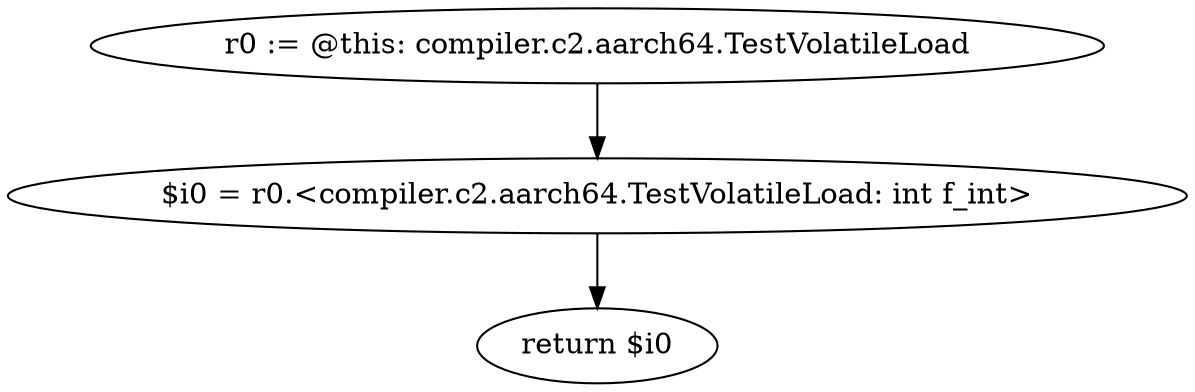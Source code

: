 digraph "unitGraph" {
    "r0 := @this: compiler.c2.aarch64.TestVolatileLoad"
    "$i0 = r0.<compiler.c2.aarch64.TestVolatileLoad: int f_int>"
    "return $i0"
    "r0 := @this: compiler.c2.aarch64.TestVolatileLoad"->"$i0 = r0.<compiler.c2.aarch64.TestVolatileLoad: int f_int>";
    "$i0 = r0.<compiler.c2.aarch64.TestVolatileLoad: int f_int>"->"return $i0";
}
